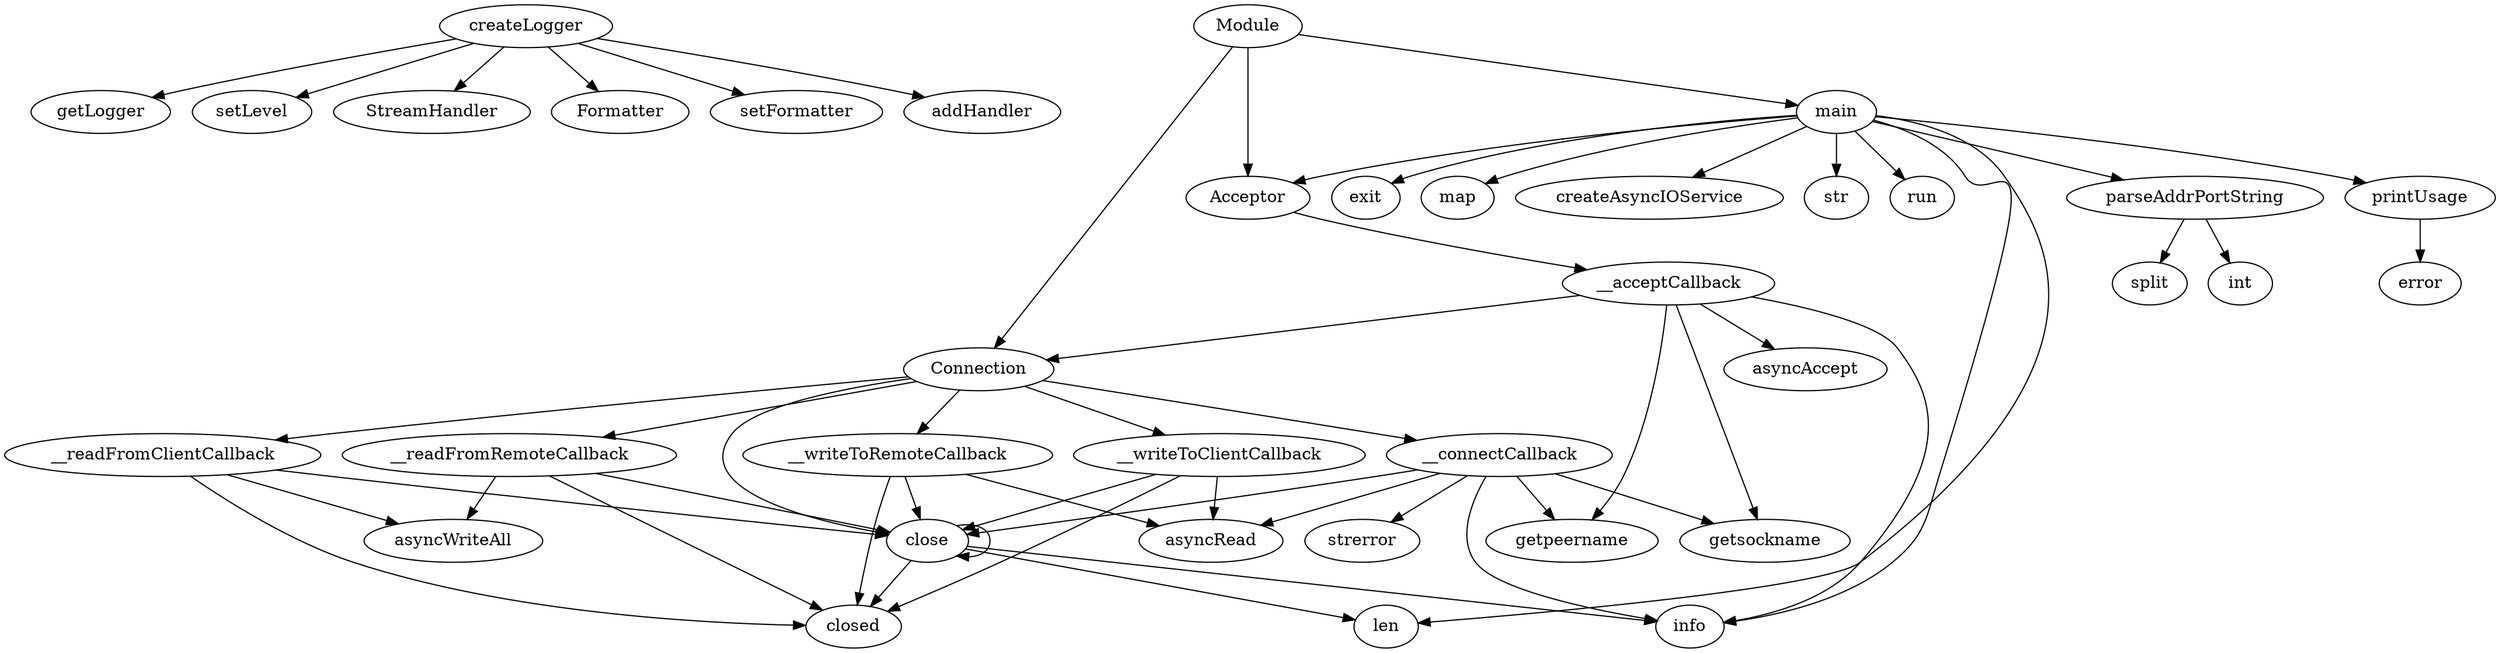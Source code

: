 digraph  {
createLogger;
getLogger;
setLevel;
StreamHandler;
Formatter;
setFormatter;
addHandler;
close;
closed;
len;
info;
__connectCallback;
strerror;
getpeername;
getsockname;
asyncRead;
__readFromClientCallback;
asyncWriteAll;
__readFromRemoteCallback;
__writeToRemoteCallback;
__writeToClientCallback;
__acceptCallback;
Connection;
asyncAccept;
parseAddrPortString;
split;
int;
printUsage;
error;
main;
exit;
map;
createAsyncIOService;
str;
Acceptor;
run;
Module;
createLogger -> getLogger;
createLogger -> setLevel;
createLogger -> StreamHandler;
createLogger -> Formatter;
createLogger -> setFormatter;
createLogger -> addHandler;
close -> closed;
close -> len;
close -> info;
close -> close;
__connectCallback -> info;
__connectCallback -> strerror;
__connectCallback -> close;
__connectCallback -> getpeername;
__connectCallback -> getsockname;
__connectCallback -> asyncRead;
__readFromClientCallback -> closed;
__readFromClientCallback -> close;
__readFromClientCallback -> asyncWriteAll;
__readFromRemoteCallback -> closed;
__readFromRemoteCallback -> close;
__readFromRemoteCallback -> asyncWriteAll;
__writeToRemoteCallback -> closed;
__writeToRemoteCallback -> close;
__writeToRemoteCallback -> asyncRead;
__writeToClientCallback -> closed;
__writeToClientCallback -> close;
__writeToClientCallback -> asyncRead;
__acceptCallback -> info;
__acceptCallback -> getpeername;
__acceptCallback -> getsockname;
__acceptCallback -> Connection;
__acceptCallback -> asyncAccept;
Connection -> close;
Connection -> __connectCallback;
Connection -> __readFromClientCallback;
Connection -> __readFromRemoteCallback;
Connection -> __writeToRemoteCallback;
Connection -> __writeToClientCallback;
parseAddrPortString -> split;
parseAddrPortString -> int;
printUsage -> error;
main -> len;
main -> printUsage;
main -> exit;
main -> map;
main -> parseAddrPortString;
main -> createAsyncIOService;
main -> info;
main -> str;
main -> Acceptor;
main -> run;
Acceptor -> __acceptCallback;
Module -> Connection;
Module -> Acceptor;
Module -> main;
}
